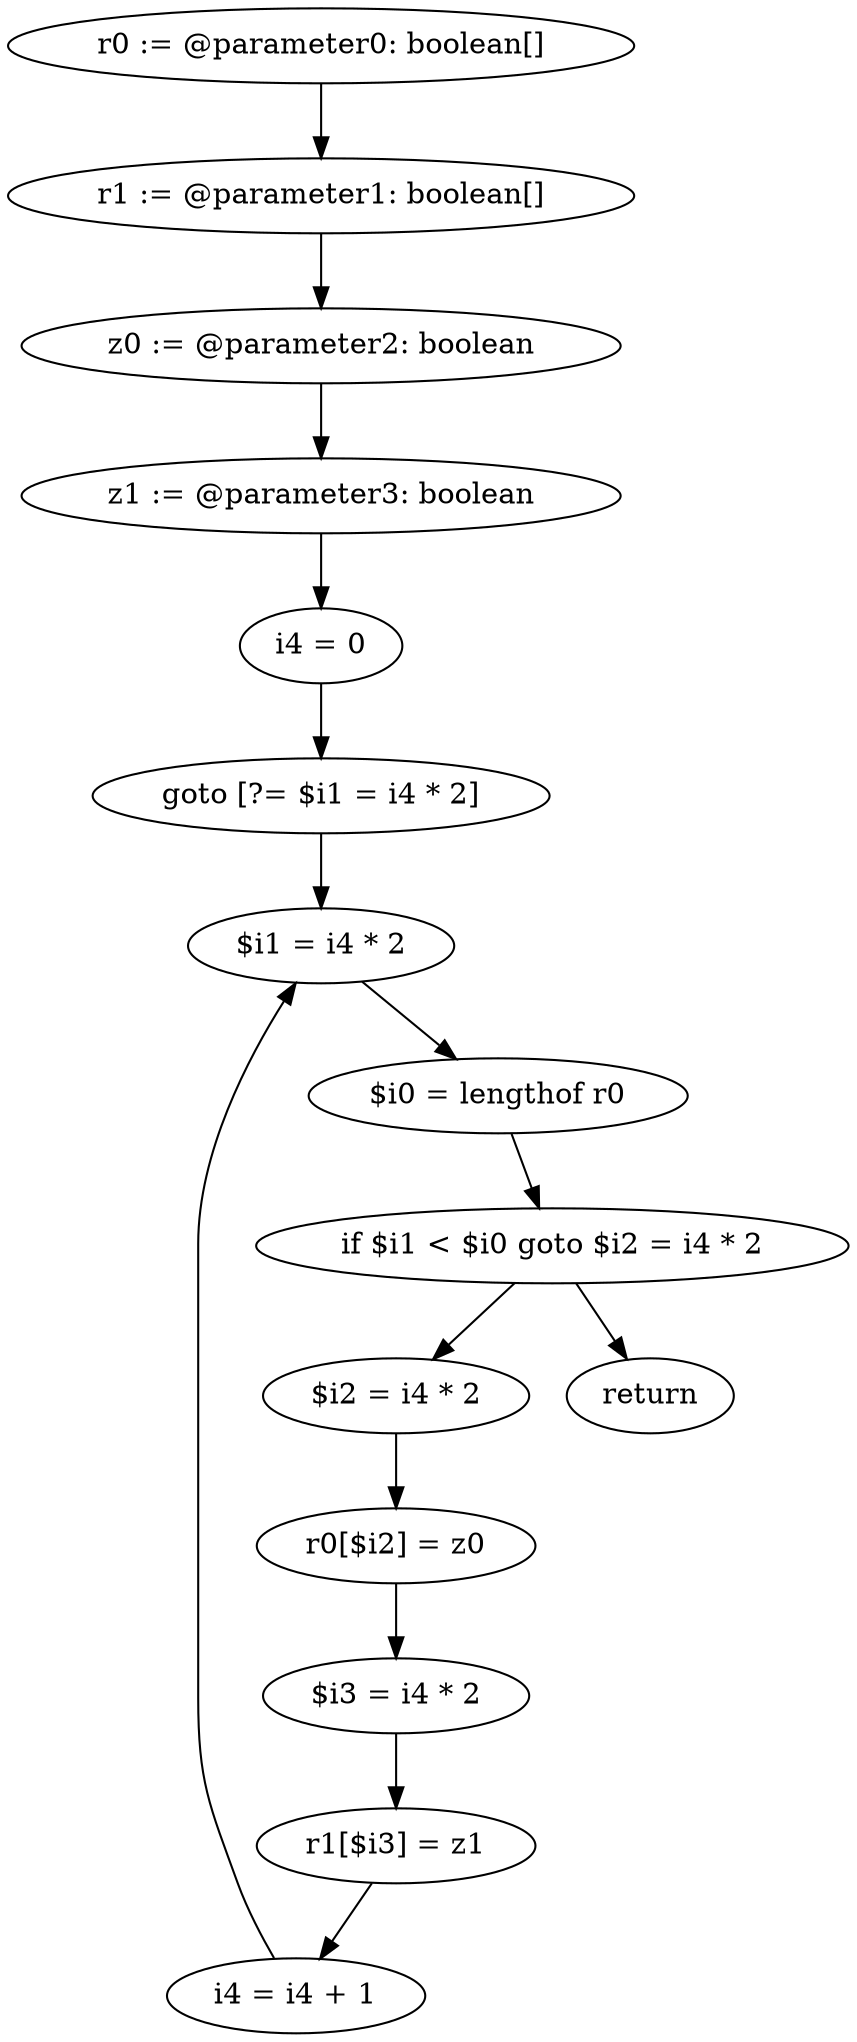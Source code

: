 digraph "unitGraph" {
    "r0 := @parameter0: boolean[]"
    "r1 := @parameter1: boolean[]"
    "z0 := @parameter2: boolean"
    "z1 := @parameter3: boolean"
    "i4 = 0"
    "goto [?= $i1 = i4 * 2]"
    "$i2 = i4 * 2"
    "r0[$i2] = z0"
    "$i3 = i4 * 2"
    "r1[$i3] = z1"
    "i4 = i4 + 1"
    "$i1 = i4 * 2"
    "$i0 = lengthof r0"
    "if $i1 < $i0 goto $i2 = i4 * 2"
    "return"
    "r0 := @parameter0: boolean[]"->"r1 := @parameter1: boolean[]";
    "r1 := @parameter1: boolean[]"->"z0 := @parameter2: boolean";
    "z0 := @parameter2: boolean"->"z1 := @parameter3: boolean";
    "z1 := @parameter3: boolean"->"i4 = 0";
    "i4 = 0"->"goto [?= $i1 = i4 * 2]";
    "goto [?= $i1 = i4 * 2]"->"$i1 = i4 * 2";
    "$i2 = i4 * 2"->"r0[$i2] = z0";
    "r0[$i2] = z0"->"$i3 = i4 * 2";
    "$i3 = i4 * 2"->"r1[$i3] = z1";
    "r1[$i3] = z1"->"i4 = i4 + 1";
    "i4 = i4 + 1"->"$i1 = i4 * 2";
    "$i1 = i4 * 2"->"$i0 = lengthof r0";
    "$i0 = lengthof r0"->"if $i1 < $i0 goto $i2 = i4 * 2";
    "if $i1 < $i0 goto $i2 = i4 * 2"->"return";
    "if $i1 < $i0 goto $i2 = i4 * 2"->"$i2 = i4 * 2";
}
